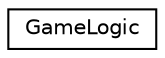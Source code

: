 digraph "Graphical Class Hierarchy"
{
  edge [fontname="Helvetica",fontsize="10",labelfontname="Helvetica",labelfontsize="10"];
  node [fontname="Helvetica",fontsize="10",shape=record];
  rankdir="LR";
  Node1 [label="GameLogic",height=0.2,width=0.4,color="black", fillcolor="white", style="filled",URL="$classGameLogic.html"];
}
